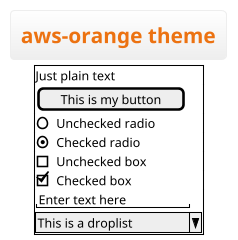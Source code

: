 ' Do not edit
' Theme Gallery
' autogenerated by script
'
@startsalt
!theme aws-orange
title aws-orange theme
{+
  Just plain text
  [This is my button]
  ()  Unchecked radio
  (X) Checked radio
  []  Unchecked box
  [X] Checked box
  "Enter text here   "
  ^This is a droplist^
}
@endsalt